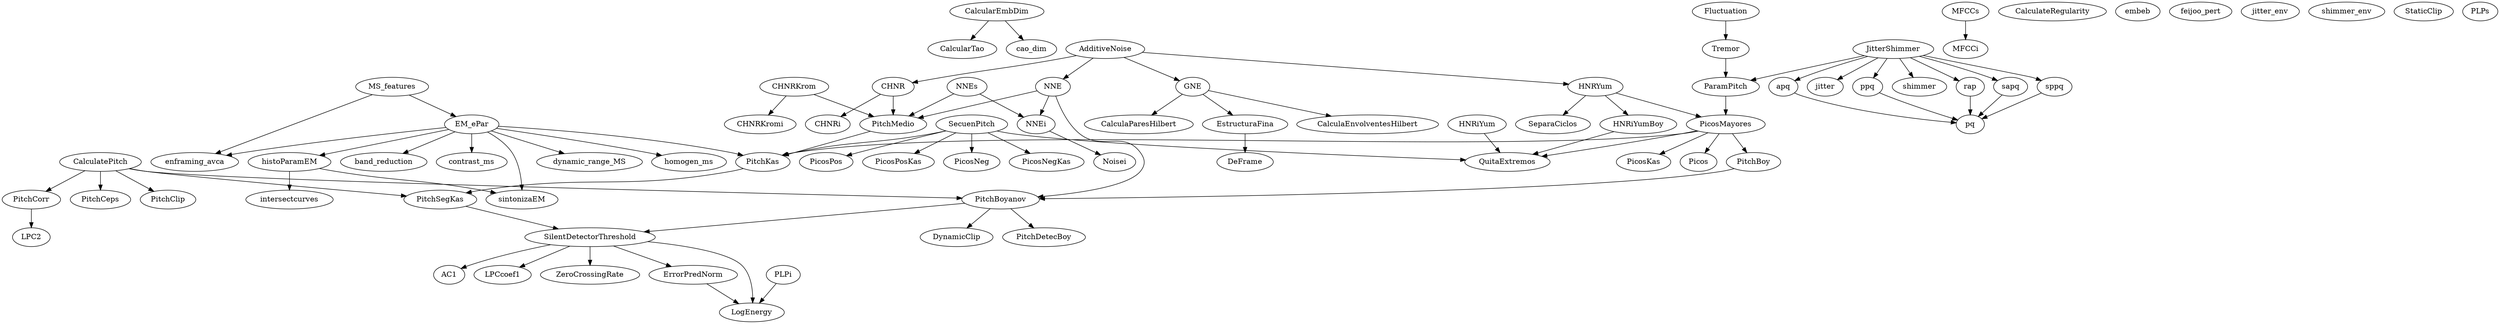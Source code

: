 /* Created by mdot for Matlab */
digraph m2html {
  CalcularEmbDim -> CalcularTao;
  CalcularEmbDim -> cao_dim;
  ErrorPredNorm -> LogEnergy;
  SilentDetectorThreshold -> AC1;
  SilentDetectorThreshold -> ErrorPredNorm;
  SilentDetectorThreshold -> LPCcoef1;
  SilentDetectorThreshold -> LogEnergy;
  SilentDetectorThreshold -> ZeroCrossingRate;
  MS_features -> enframing_avca;
  MS_features -> EM_ePar;
  EM_ePar -> enframing_avca;
  EM_ePar -> band_reduction;
  EM_ePar -> contrast_ms;
  EM_ePar -> dynamic_range_MS;
  EM_ePar -> histoParamEM;
  EM_ePar -> homogen_ms;
  EM_ePar -> sintonizaEM;
  EM_ePar -> PitchKas;
  histoParamEM -> intersectcurves;
  histoParamEM -> sintonizaEM;
  AdditiveNoise -> CHNR;
  AdditiveNoise -> GNE;
  AdditiveNoise -> HNRYum;
  AdditiveNoise -> NNE;
  Fluctuation -> Tremor;
  JitterShimmer -> ParamPitch;
  JitterShimmer -> apq;
  JitterShimmer -> jitter;
  JitterShimmer -> ppq;
  JitterShimmer -> rap;
  JitterShimmer -> sapq;
  JitterShimmer -> shimmer;
  JitterShimmer -> sppq;
  ParamPitch -> PicosMayores;
  SecuenPitch -> QuitaExtremos;
  SecuenPitch -> PicosNeg;
  SecuenPitch -> PicosNegKas;
  SecuenPitch -> PicosPos;
  SecuenPitch -> PicosPosKas;
  SecuenPitch -> PitchKas;
  apq -> pq;
  ppq -> pq;
  rap -> pq;
  sapq -> pq;
  sppq -> pq;
  CHNR -> CHNRi;
  CHNR -> PitchMedio;
  CHNRKrom -> CHNRKromi;
  CHNRKrom -> PitchMedio;
  EstructuraFina -> DeFrame;
  GNE -> CalculaEnvolventesHilbert;
  GNE -> CalculaParesHilbert;
  GNE -> EstructuraFina;
  HNRYum -> SeparaCiclos;
  HNRYum -> HNRiYumBoy;
  HNRYum -> PicosMayores;
  HNRiYum -> QuitaExtremos;
  HNRiYumBoy -> QuitaExtremos;
  NNE -> NNEi;
  NNE -> PitchBoyanov;
  NNE -> PitchMedio;
  NNEi -> Noisei;
  NNEs -> NNEi;
  NNEs -> PitchMedio;
  Tremor -> ParamPitch;
  CalculatePitch -> PitchBoyanov;
  CalculatePitch -> PitchSegKas;
  CalculatePitch -> PitchCeps;
  CalculatePitch -> PitchClip;
  CalculatePitch -> PitchCorr;
  PicosMayores -> QuitaExtremos;
  PicosMayores -> Picos;
  PicosMayores -> PitchBoy;
  PicosMayores -> PicosKas;
  PicosMayores -> PitchKas;
  PitchBoy -> PitchBoyanov;
  PitchBoyanov -> SilentDetectorThreshold;
  PitchBoyanov -> DynamicClip;
  PitchBoyanov -> PitchDetecBoy;
  PitchKas -> PitchSegKas;
  PitchMedio -> PitchKas;
  PitchSegKas -> SilentDetectorThreshold;
  PitchCorr -> LPC2;
  MFCCs -> MFCCi;
  PLPi -> LogEnergy;

  AC1 [URL="./src/Aux/AC1.html"];
  CalcularEmbDim [URL="./src/Aux/CalcularEmbDim.html"];
  CalcularTao [URL="./src/Aux/CalcularTao.html"];
  DeFrame [URL="./src/Aux/DeFrame.html"];
  ErrorPredNorm [URL="./src/Aux/ErrorPredNorm.html"];
  LPC2 [URL="./src/Aux/LPC2.html"];
  LPCcoef1 [URL="./src/Aux/LPCcoef1.html"];
  LogEnergy [URL="./src/Aux/LogEnergy.html"];
  QuitaExtremos [URL="./src/Aux/QuitaExtremos.html"];
  SilentDetectorThreshold [URL="./src/Aux/SilentDetectorThreshold.html"];
  ZeroCrossingRate [URL="./src/Aux/ZeroCrossingRate.html"];
  cao_dim [URL="./src/Aux/cao_dim.html"];
  enframing_avca [URL="./src/Aux/enframing_avca.html"];
  CalculateRegularity [URL="./src/Complexity/CalculateRegularity.html"];
  embeb [URL="./src/Complexity/embeb.html"];
  MS_features [URL="./src/ModulationSpectrum/MS_features.html"];
  EM_ePar [URL="./src/ModulationSpectrum/auxiliar_functions/EM_ePar.html"];
  band_reduction [URL="./src/ModulationSpectrum/auxiliar_functions/band_reduction.html"];
  contrast_ms [URL="./src/ModulationSpectrum/auxiliar_functions/contrast_ms.html"];
  dynamic_range_MS [URL="./src/ModulationSpectrum/auxiliar_functions/dynamic_range_MS.html"];
  histoParamEM [URL="./src/ModulationSpectrum/auxiliar_functions/histoParamEM.html"];
  homogen_ms [URL="./src/ModulationSpectrum/auxiliar_functions/homogen_ms.html"];
  intersectcurves [URL="./src/ModulationSpectrum/auxiliar_functions/intersectcurves.html"];
  sintonizaEM [URL="./src/ModulationSpectrum/auxiliar_functions/sintonizaEM.html"];
  AdditiveNoise [URL="./src/PerturbationFluctuation/AdditiveNoise.html"];
  Fluctuation [URL="./src/PerturbationFluctuation/Fluctuation.html"];
  JitterShimmer [URL="./src/PerturbationFluctuation/JitterShimmer.html"];
  ParamPitch [URL="./src/PerturbationFluctuation/Jitter_Shimmer/ParamPitch.html"];
  SecuenPitch [URL="./src/PerturbationFluctuation/Jitter_Shimmer/SecuenPitch.html"];
  SeparaCiclos [URL="./src/PerturbationFluctuation/Jitter_Shimmer/SeparaCiclos.html"];
  apq [URL="./src/PerturbationFluctuation/Jitter_Shimmer/apq.html"];
  feijoo_pert [URL="./src/PerturbationFluctuation/Jitter_Shimmer/feijoo_pert.html"];
  jitter [URL="./src/PerturbationFluctuation/Jitter_Shimmer/jitter.html"];
  jitter_env [URL="./src/PerturbationFluctuation/Jitter_Shimmer/jitter_env.html"];
  ppq [URL="./src/PerturbationFluctuation/Jitter_Shimmer/ppq.html"];
  pq [URL="./src/PerturbationFluctuation/Jitter_Shimmer/pq.html"];
  rap [URL="./src/PerturbationFluctuation/Jitter_Shimmer/rap.html"];
  sapq [URL="./src/PerturbationFluctuation/Jitter_Shimmer/sapq.html"];
  shimmer [URL="./src/PerturbationFluctuation/Jitter_Shimmer/shimmer.html"];
  shimmer_env [URL="./src/PerturbationFluctuation/Jitter_Shimmer/shimmer_env.html"];
  sppq [URL="./src/PerturbationFluctuation/Jitter_Shimmer/sppq.html"];
  CHNR [URL="./src/PerturbationFluctuation/Perturbation/CHNR/CHNR.html"];
  CHNRKrom [URL="./src/PerturbationFluctuation/Perturbation/CHNR/CHNRKrom.html"];
  CHNRKromi [URL="./src/PerturbationFluctuation/Perturbation/CHNR/CHNRKromi.html"];
  CHNRi [URL="./src/PerturbationFluctuation/Perturbation/CHNR/CHNRi.html"];
  CalculaEnvolventesHilbert [URL="./src/PerturbationFluctuation/Perturbation/GNE/CalculaEnvolventesHilbert.html"];
  CalculaParesHilbert [URL="./src/PerturbationFluctuation/Perturbation/GNE/CalculaParesHilbert.html"];
  EstructuraFina [URL="./src/PerturbationFluctuation/Perturbation/GNE/EstructuraFina.html"];
  GNE [URL="./src/PerturbationFluctuation/Perturbation/GNE/GNE.html"];
  HNRYum [URL="./src/PerturbationFluctuation/Perturbation/HNR/HNRYum.html"];
  HNRiYum [URL="./src/PerturbationFluctuation/Perturbation/HNR/HNRiYum.html"];
  HNRiYumBoy [URL="./src/PerturbationFluctuation/Perturbation/HNR/HNRiYumBoy.html"];
  NNE [URL="./src/PerturbationFluctuation/Perturbation/nne/NNE.html"];
  NNEi [URL="./src/PerturbationFluctuation/Perturbation/nne/NNEi.html"];
  NNEs [URL="./src/PerturbationFluctuation/Perturbation/nne/NNEs.html"];
  Noisei [URL="./src/PerturbationFluctuation/Perturbation/nne/Noisei.html"];
  Tremor [URL="./src/PerturbationFluctuation/tremor/Tremor.html"];
  CalculatePitch [URL="./src/PitchDetermination/CalculatePitch.html"];
  PicosNeg [URL="./src/PitchDetermination/Picos/PicosNeg.html"];
  PicosNegKas [URL="./src/PitchDetermination/Picos/PicosNegKas.html"];
  PicosPos [URL="./src/PitchDetermination/Picos/PicosPos.html"];
  PicosPosKas [URL="./src/PitchDetermination/Picos/PicosPosKas.html"];
  DynamicClip [URL="./src/PitchDetermination/boyanov/DynamicClip.html"];
  Picos [URL="./src/PitchDetermination/boyanov/Picos.html"];
  PicosMayores [URL="./src/PitchDetermination/boyanov/PicosMayores.html"];
  PitchBoy [URL="./src/PitchDetermination/boyanov/PitchBoy.html"];
  PitchBoyanov [URL="./src/PitchDetermination/boyanov/PitchBoyanov.html"];
  PitchDetecBoy [URL="./src/PitchDetermination/boyanov/PitchDetecBoy.html"];
  PicosKas [URL="./src/PitchDetermination/kasuya_feijoo/PicosKas.html"];
  PitchKas [URL="./src/PitchDetermination/kasuya_feijoo/PitchKas.html"];
  PitchMedio [URL="./src/PitchDetermination/kasuya_feijoo/PitchMedio.html"];
  PitchSegKas [URL="./src/PitchDetermination/kasuya_feijoo/PitchSegKas.html"];
  PitchCeps [URL="./src/PitchDetermination/rabiner/PitchCeps.html"];
  PitchClip [URL="./src/PitchDetermination/rabiner/PitchClip.html"];
  PitchCorr [URL="./src/PitchDetermination/rabiner/PitchCorr.html"];
  StaticClip [URL="./src/PitchDetermination/rabiner/StaticClip.html"];
  MFCCi [URL="./src/SpectralCepstral/MFCCi.html"];
  MFCCs [URL="./src/SpectralCepstral/MFCCs.html"];
  PLPi [URL="./src/SpectralCepstral/PLPi.html"];
  PLPs [URL="./src/SpectralCepstral/PLPs.html"];
}